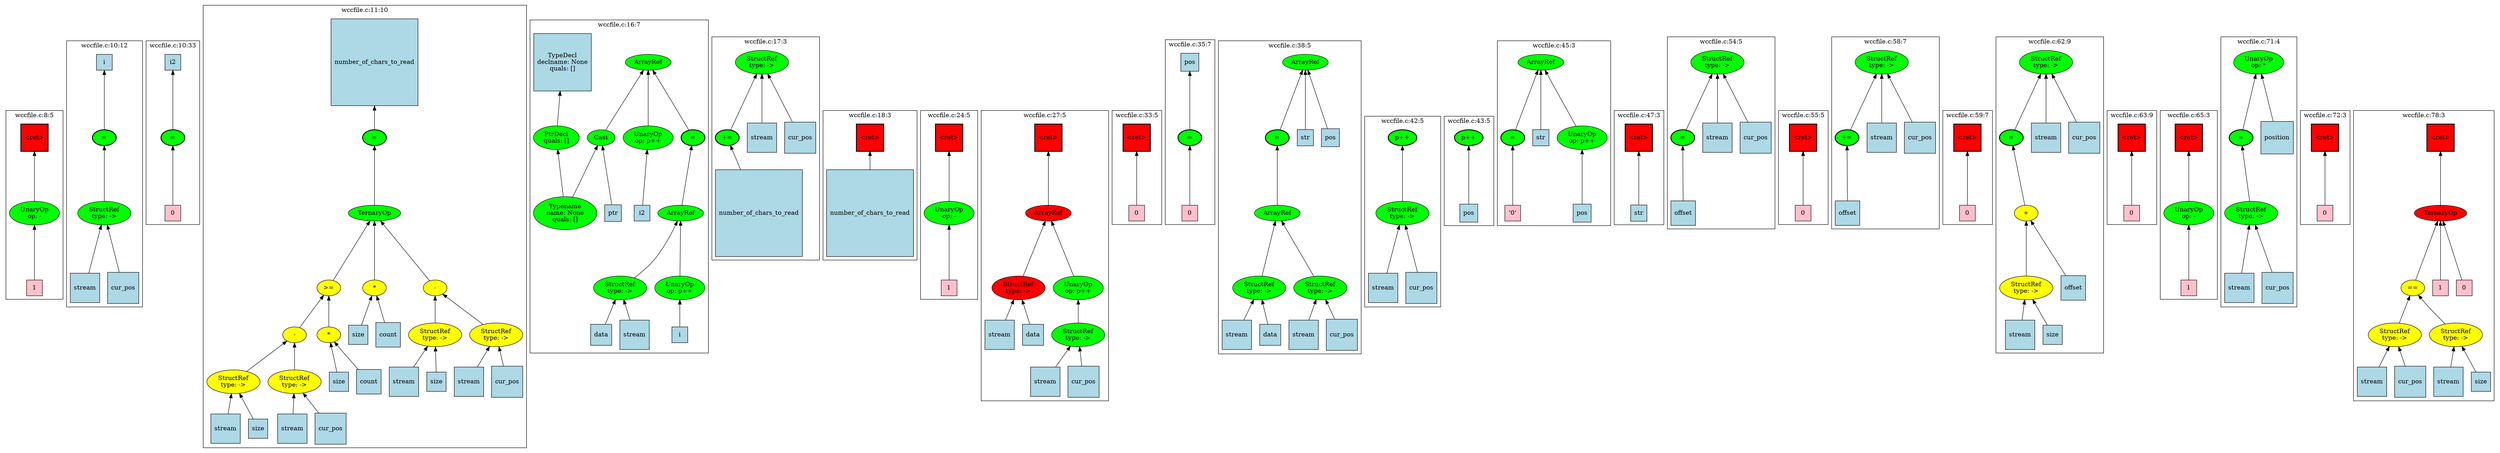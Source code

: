 strict graph "" {
	graph [bb="0,0,4897,885",
		newrank=true
	];
	node [label="\N"];
	{
		graph [rank=same,
			rankdir=LR
		];
		rank2	[height=0.5,
			label="",
			pos="0.5,621",
			style=invis,
			width=0.013889];
		134	[fillcolor=red,
			height=0.65278,
			label="\<ret\>",
			pos="64.5,621",
			shape=square,
			style="filled,bold",
			width=0.65278];
		rank2 -- 134	[pos="1.25,621 14.427,621 27.604,621 40.781,621",
			style=invis];
		137	[fillcolor=green,
			height=0.5,
			label="=",
			pos="200.5,621",
			style="filled,bold",
			width=0.75];
		134 -- 137	[pos="88.141,621 116.52,621 144.91,621 173.29,621",
			style=invis];
		143	[fillcolor=green,
			height=0.5,
			label="=",
			pos="332.5,621",
			style="filled,bold",
			width=0.75];
		137 -- 143	[pos="227.57,621 253.53,621 279.49,621 305.45,621",
			style=invis];
		147	[fillcolor=green,
			height=0.5,
			label="=",
			pos="724.5,621",
			style="filled,bold",
			width=0.75];
		143 -- 147	[pos="359.68,621 472.26,621 584.84,621 697.42,621",
			style=invis];
		181	[fillcolor=green,
			height=0.5,
			label="=",
			pos="1347.5,621",
			style="filled,bold",
			width=0.75];
		147 -- 181	[pos="749.79,627.78 801.47,641.26 923.15,670.98 1027.5,681.25 1057.9,684.24 1273.2,689.82 1302.5,681.25 1322,675.54 1334.5,654.41 1341.2,\
638.78",
			style=invis];
		197	[fillcolor=green,
			height=0.5,
			label="+=",
			pos="1425.5,621",
			style="filled,bold",
			width=0.75];
		181 -- 197	[pos="1374.6,621 1382.6,621 1390.5,621 1398.5,621",
			style=invis];
		202	[fillcolor=red,
			height=0.65278,
			label="\<ret\>",
			pos="1705.5,621",
			shape=square,
			style="filled,bold",
			width=0.65278];
		197 -- 202	[pos="1432.1,638.76 1439,654.38 1451.8,675.49 1471.5,681.25 1485.7,685.39 1590.3,685.18 1604.5,681.25 1633.4,673.28 1662.4,654.59 1681.9,\
640.13",
			style=invis];
		220	[fillcolor=red,
			height=0.65278,
			label="\<ret\>",
			pos="1856.5,621",
			shape=square,
			style="filled,bold",
			width=0.65278];
		202 -- 220	[pos="1729.1,621 1763.6,621 1798.1,621 1832.6,621",
			style=invis];
		223	[fillcolor=red,
			height=0.65278,
			label="\<ret\>",
			pos="2047.5,621",
			shape=square,
			style="filled,bold",
			width=0.65278];
		220 -- 223	[pos="1880,621 1928,621 1976,621 2023.9,621",
			style=invis];
		266	[fillcolor=red,
			height=0.65278,
			label="\<ret\>",
			pos="2214.5,621",
			shape=square,
			style="filled,bold",
			width=0.65278];
		223 -- 266	[pos="2071.3,621 2111.1,621 2150.9,621 2190.7,621",
			style=invis];
		268	[fillcolor=green,
			height=0.5,
			label="=",
			pos="2315.5,621",
			style="filled,bold",
			width=0.75];
		266 -- 268	[pos="2238.2,621 2254.9,621 2271.6,621 2288.3,621",
			style=invis];
		286	[fillcolor=green,
			height=0.5,
			label="=",
			pos="2474.5,621",
			style="filled,bold",
			width=0.75];
		268 -- 286	[pos="2342.5,621 2377.5,621 2412.5,621 2447.4,621",
			style=invis];
		304	[fillcolor=green,
			height=0.5,
			label="p++",
			pos="2726.5,621",
			style="filled,bold",
			width=0.75];
		286 -- 304	[pos="2480.8,638.78 2487.5,654.41 2500,675.54 2519.5,681.25 2545.3,688.79 2614.7,688.79 2640.5,681.25 2668.8,672.97 2695.8,651.04 2711.7,\
636.05",
			style=invis];
		308	[fillcolor=green,
			height=0.5,
			label="p++",
			pos="2854.5,621",
			style="filled,bold",
			width=0.75];
		304 -- 308	[pos="2754,621 2778.5,621 2802.9,621 2827.4,621",
			style=invis];
		310	[fillcolor=green,
			height=0.5,
			label="=",
			pos="2944.5,621",
			style="filled,bold",
			width=0.75];
		308 -- 310	[pos="2881.6,621 2893.5,621 2905.5,621 2917.5,621",
			style=invis];
		316	[fillcolor=red,
			height=0.65278,
			label="\<ret\>",
			pos="3199.5,621",
			shape=square,
			style="filled,bold",
			width=0.65278];
		310 -- 316	[pos="2950.8,638.78 2957.5,654.41 2970,675.54 2989.5,681.25 3005.6,685.96 3124.4,685.96 3140.5,681.25 3159.6,675.67 3175.1,659.01 3185.4,\
644.62",
			style=invis];
		340	[fillcolor=green,
			height=0.5,
			label="=",
			pos="3289.5,621",
			style="filled,bold",
			width=0.75];
		316 -- 340	[pos="3223.1,621 3236.1,621 3249.2,621 3262.2,621",
			style=invis];
		345	[fillcolor=red,
			height=0.65278,
			label="\<ret\>",
			pos="3527.5,621",
			shape=square,
			style="filled,bold",
			width=0.65278];
		340 -- 345	[pos="3296.1,638.76 3303,654.38 3315.8,675.49 3335.5,681.25 3349.7,685.39 3454.3,685.39 3468.5,681.25 3487.6,675.67 3503.1,659.01 3513.4,\
644.62",
			style=invis];
		352	[fillcolor=green,
			height=0.5,
			label="+=",
			pos="3617.5,621",
			style="filled,bold",
			width=0.75];
		345 -- 352	[pos="3551.1,621 3564.1,621 3577.2,621 3590.2,621",
			style=invis];
		357	[fillcolor=red,
			height=0.65278,
			label="\<ret\>",
			pos="3855.5,621",
			shape=square,
			style="filled,bold",
			width=0.65278];
		352 -- 357	[pos="3624.1,638.76 3631,654.38 3643.8,675.49 3663.5,681.25 3677.7,685.39 3782.3,685.39 3796.5,681.25 3815.6,675.67 3831.1,659.01 3841.4,\
644.62",
			style=invis];
		364	[fillcolor=green,
			height=0.5,
			label="=",
			pos="3945.5,621",
			style="filled,bold",
			width=0.75];
		357 -- 364	[pos="3879.1,621 3892.1,621 3905.2,621 3918.2,621",
			style=invis];
		373	[fillcolor=red,
			height=0.65278,
			label="\<ret\>",
			pos="4183.5,621",
			shape=square,
			style="filled,bold",
			width=0.65278];
		364 -- 373	[pos="3952.1,638.76 3959,654.38 3971.8,675.49 3991.5,681.25 4005.7,685.39 4110.3,685.39 4124.5,681.25 4143.6,675.67 4159.1,659.01 4169.4,\
644.62",
			style=invis];
		375	[fillcolor=red,
			height=0.65278,
			label="\<ret\>",
			pos="4293.5,621",
			shape=square,
			style="filled,bold",
			width=0.65278];
		373 -- 375	[pos="4207.1,621 4228,621 4249,621 4269.9,621",
			style=invis];
		393	[fillcolor=green,
			height=0.5,
			label="=",
			pos="4391.5,621",
			style="filled,bold",
			width=0.75];
		375 -- 393	[pos="4317.2,621 4332.9,621 4348.6,621 4364.2,621",
			style=invis];
		399	[fillcolor=red,
			height=0.65278,
			label="\<ret\>",
			pos="4558.5,621",
			shape=square,
			style="filled,bold",
			width=0.65278];
		393 -- 399	[pos="4400.3,638.06 4406.8,649.54 4416.4,664.52 4427.5,675.5 4430.9,678.83 4431.9,679.92 4436.5,681.25 4449.9,685.18 4486.1,685.18 4499.5,\
681.25 4518.6,675.67 4534.1,659.01 4544.4,644.62",
			style=invis];
		412	[fillcolor=red,
			height=0.65278,
			label="\<ret\>",
			pos="4784.5,621",
			shape=square,
			style="filled,bold",
			width=0.65278];
		399 -- 412	[pos="4582.3,621 4641.8,621 4701.3,621 4760.8,621",
			style=invis];
		end	[height=0.5,
			label="",
			pos="4896.5,621",
			style=invis,
			width=0.013889];
		412 -- end	[pos="4808.1,621 4837.4,621 4866.6,621 4895.8,621",
			style=invis];
	}
	subgraph cluster134 {
		graph [bb="9.5,304.5,119.5,675.5",
			label="wccfile.c:8:5",
			lheight=0.21,
			lp="64.5,664",
			lwidth=0.97
		];
		134;
		135	[fillcolor=green,
			height=0.74639,
			label="UnaryOp
op: -",
			pos="64.5,475.5",
			style=filled,
			width=1.316];
		134 -- 135	[dir=back,
			pos="s,64.5,597.26 64.5,587.25 64.5,561.57 64.5,526.31 64.5,502.53"];
		136	[fillcolor=pink,
			height=0.5,
			label=1,
			pos="64.5,330.5",
			shape=square,
			style=filled,
			width=0.5];
		135 -- 136	[dir=back,
			pos="s,64.5,448.6 64.5,438.53 64.5,409.79 64.5,370.79 64.5,348.67"];
	}
	subgraph cluster137 {
		graph [bb="127.5,293,274.5,815.5",
			label="wccfile.c:10:12",
			lheight=0.21,
			lp="201,804",
			lwidth=1.17
		];
		137;
		140	[fillcolor=green,
			height=0.74639,
			label="StructRef
type: ->",
			pos="200.5,475.5",
			style=filled,
			width=1.3356];
		137 -- 140	[dir=back,
			pos="s,200.5,602.98 200.5,592.71 200.5,566.76 200.5,527.99 200.5,502.48"];
		141	[fillcolor=lightblue,
			height=0.73611,
			label=stream,
			pos="162.5,330.5",
			shape=square,
			style=filled,
			width=0.73611];
		140 -- 141	[dir=back,
			pos="s,193.62,448.6 190.97,438.63 184.23,413.29 175.37,379.92 169.33,357.2"];
		142	[fillcolor=lightblue,
			height=0.81944,
			label=cur_pos,
			pos="236.5,330.5",
			shape=square,
			style=filled,
			width=0.81944];
		140 -- 142	[dir=back,
			pos="s,207.02,448.6 209.51,438.7 215.62,414.42 223.6,382.76 229.29,360.15"];
		138	[fillcolor=lightblue,
			height=0.5,
			label=i,
			pos="200.5,766.5",
			shape=square,
			style=filled,
			width=0.5];
		138 -- 137	[dir=back,
			pos="s,200.5,748.48 200.5,738.14 200.5,708.91 200.5,663.48 200.5,639"];
	}
	subgraph cluster220 {
		graph [bb="1801.5,304.5,1911.5,675.5",
			label="wccfile.c:24:5",
			lheight=0.21,
			lp="1856.5,664",
			lwidth=1.07
		];
		220;
		221	[fillcolor=green,
			height=0.74639,
			label="UnaryOp
op: -",
			pos="1856.5,475.5",
			style=filled,
			width=1.316];
		220 -- 221	[dir=back,
			pos="s,1856.5,597.26 1856.5,587.25 1856.5,561.57 1856.5,526.31 1856.5,502.53"];
		222	[fillcolor=pink,
			height=0.5,
			label=1,
			pos="1856.5,330.5",
			shape=square,
			style=filled,
			width=0.5];
		221 -- 222	[dir=back,
			pos="s,1856.5,448.6 1856.5,438.53 1856.5,409.79 1856.5,370.79 1856.5,348.67"];
	}
	subgraph cluster223 {
		graph [bb="1919.5,103,2160.5,675.5",
			label="wccfile.c:27:5",
			lheight=0.21,
			lp="2040,664",
			lwidth=1.07
		];
		223;
		224	[fillcolor=red,
			height=0.5,
			label=ArrayRef,
			pos="2047.5,475.5",
			style=filled,
			width=1.2277];
		223 -- 224	[dir=back,
			pos="s,2047.5,597.26 2047.5,587.16 2047.5,558.07 2047.5,516.77 2047.5,493.73"];
		225	[fillcolor=red,
			height=0.74639,
			label="StructRef
type: ->",
			pos="1991.5,330.5",
			style=filled,
			width=1.3356];
		224 -- 225	[dir=back,
			pos="s,2040.9,457.53 2037.1,447.94 2026.9,421.9 2011.5,382.49 2001.4,356.87"];
		228	[fillcolor=green,
			height=0.74639,
			label="UnaryOp
op: p++",
			pos="2104.5,330.5",
			style=filled,
			width=1.316];
		224 -- 228	[dir=back,
			pos="s,2054.3,457.53 2058.1,447.94 2068.5,421.9 2084.2,382.49 2094.4,356.87"];
		226	[fillcolor=lightblue,
			height=0.73611,
			label=stream,
			pos="1954.5,235.5",
			shape=square,
			style=filled,
			width=0.73611];
		225 -- 226	[dir=back,
			pos="s,1981.4,304.09 1977.6,294.55 1973.3,283.81 1968.7,272.2 1964.7,262.21"];
		227	[fillcolor=lightblue,
			height=0.54167,
			label=data,
			pos="2018.5,235.5",
			shape=square,
			style=filled,
			width=0.54167];
		225 -- 227	[dir=back,
			pos="s,1999,303.59 2001.9,293.84 2005.7,280.67 2009.9,266.27 2013.1,255.19"];
		229	[fillcolor=green,
			height=0.74639,
			label="StructRef
type: ->",
			pos="2104.5,235.5",
			style=filled,
			width=1.3356];
		228 -- 229	[dir=back,
			pos="s,2104.5,303.59 2104.5,293.59 2104.5,283.27 2104.5,272.2 2104.5,262.59"];
		230	[fillcolor=lightblue,
			height=0.73611,
			label=stream,
			pos="2039.5,140.5",
			shape=square,
			style=filled,
			width=0.73611];
		229 -- 230	[dir=back,
			pos="s,2087.4,210.07 2081.6,201.66 2073.6,190.31 2064.8,177.76 2057.4,167.07"];
		231	[fillcolor=lightblue,
			height=0.81944,
			label=cur_pos,
			pos="2113.5,140.5",
			shape=square,
			style=filled,
			width=0.81944];
		229 -- 231	[dir=back,
			pos="s,2107,208.59 2108,198.38 2108.9,189.04 2109.9,179.11 2110.7,170.21"];
	}
	subgraph cluster304 {
		graph [bb="2653.5,293,2800.5,670",
			label="wccfile.c:42:5",
			lheight=0.21,
			lp="2727,658.5",
			lwidth=1.07
		];
		304;
		305	[fillcolor=green,
			height=0.74639,
			label="StructRef
type: ->",
			pos="2726.5,475.5",
			style=filled,
			width=1.3356];
		304 -- 305	[dir=back,
			pos="s,2726.5,602.98 2726.5,592.71 2726.5,566.76 2726.5,527.99 2726.5,502.48"];
		306	[fillcolor=lightblue,
			height=0.73611,
			label=stream,
			pos="2688.5,330.5",
			shape=square,
			style=filled,
			width=0.73611];
		305 -- 306	[dir=back,
			pos="s,2719.6,448.6 2717,438.63 2710.2,413.29 2701.4,379.92 2695.3,357.2"];
		307	[fillcolor=lightblue,
			height=0.81944,
			label=cur_pos,
			pos="2762.5,330.5",
			shape=square,
			style=filled,
			width=0.81944];
		305 -- 307	[dir=back,
			pos="s,2733,448.6 2735.5,438.7 2741.6,414.42 2749.6,382.76 2755.3,360.15"];
	}
	subgraph cluster308 {
		graph [bb="2808.5,449.5,2901.5,670",
			label="wccfile.c:43:5",
			lheight=0.21,
			lp="2855,658.5",
			lwidth=1.07
		];
		308;
		309	[fillcolor=lightblue,
			height=0.5,
			label=pos,
			pos="2854.5,475.5",
			shape=square,
			style=filled,
			width=0.5];
		308 -- 309	[dir=back,
			pos="s,2854.5,602.98 2854.5,592.64 2854.5,563.41 2854.5,517.98 2854.5,493.5"];
	}
	subgraph cluster310 {
		graph [bb="2909.5,449.5,3145.5,815.5",
			label="wccfile.c:45:3",
			lheight=0.21,
			lp="3027.5,804",
			lwidth=1.07
		];
		310;
		315	[fillcolor=pink,
			height=0.5,
			label="'\0'",
			pos="2944.5,475.5",
			shape=square,
			style=filled,
			width=0.5];
		310 -- 315	[dir=back,
			pos="s,2944.5,602.98 2944.5,592.64 2944.5,563.41 2944.5,517.98 2944.5,493.5"];
		311	[fillcolor=green,
			height=0.5,
			label=ArrayRef,
			pos="3007.5,766.5",
			style=filled,
			width=1.2277];
		311 -- 310	[dir=back,
			pos="s,3000,748.48 2996,739.24 2983.1,709.88 2962.6,663.23 2951.8,638.56"];
		312	[fillcolor=lightblue,
			height=0.5,
			label=str,
			pos="3007.5,621",
			shape=square,
			style=filled,
			width=0.5];
		311 -- 312	[dir=back,
			pos="s,3007.5,748.48 3007.5,738.14 3007.5,708.91 3007.5,663.48 3007.5,639"];
		313	[fillcolor=green,
			height=0.74639,
			label="UnaryOp
op: p++",
			pos="3090.5,621",
			style=filled,
			width=1.316];
		311 -- 313	[dir=back,
			pos="s,3017.2,748.76 3022.2,740.1 3037.4,713.78 3061.1,672.89 3076.2,646.79"];
		314	[fillcolor=lightblue,
			height=0.5,
			label=pos,
			pos="3090.5,475.5",
			shape=square,
			style=filled,
			width=0.5];
		313 -- 314	[dir=back,
			pos="s,3090.5,594.01 3090.5,583.91 3090.5,555.07 3090.5,515.93 3090.5,493.73"];
	}
	subgraph cluster316 {
		graph [bb="3153.5,449.5,3246.5,675.5",
			label="wccfile.c:47:3",
			lheight=0.21,
			lp="3200,664",
			lwidth=1.07
		];
		316;
		317	[fillcolor=lightblue,
			height=0.5,
			label=str,
			pos="3199.5,475.5",
			shape=square,
			style=filled,
			width=0.5];
		316 -- 317	[dir=back,
			pos="s,3199.5,597.26 3199.5,587.16 3199.5,558.07 3199.5,516.77 3199.5,493.73"];
	}
	subgraph cluster340 {
		graph [bb="3254.5,444,3473.5,824.37",
			label="wccfile.c:54:5",
			lheight=0.21,
			lp="3364,812.87",
			lwidth=1.07
		];
		340;
		344	[fillcolor=lightblue,
			height=0.65278,
			label=offset,
			pos="3289.5,475.5",
			shape=square,
			style=filled,
			width=0.65278];
		340 -- 344	[dir=back,
			pos="s,3289.5,602.98 3289.5,592.64 3289.5,565.53 3289.5,524.5 3289.5,499.16"];
		341	[fillcolor=green,
			height=0.74639,
			label="StructRef
type: ->",
			pos="3361.5,766.5",
			style=filled,
			width=1.3356];
		341 -- 340	[dir=back,
			pos="s,3349,740.5 3344.4,731.4 3329.6,701.97 3308.9,660.75 3297.6,638.24"];
		342	[fillcolor=lightblue,
			height=0.73611,
			label=stream,
			pos="3361.5,621",
			shape=square,
			style=filled,
			width=0.73611];
		341 -- 342	[dir=back,
			pos="s,3361.5,739.51 3361.5,729.51 3361.5,704.08 3361.5,670.59 3361.5,647.79"];
		343	[fillcolor=lightblue,
			height=0.81944,
			label=cur_pos,
			pos="3435.5,621",
			shape=square,
			style=filled,
			width=0.81944];
		341 -- 343	[dir=back,
			pos="s,3374.4,740.5 3379,731.51 3391.7,706.88 3408.7,673.95 3420.7,650.65"];
	}
	subgraph cluster345 {
		graph [bb="3481.5,449.5,3574.5,675.5",
			label="wccfile.c:55:5",
			lheight=0.21,
			lp="3528,664",
			lwidth=1.07
		];
		345;
		346	[fillcolor=pink,
			height=0.5,
			label=0,
			pos="3527.5,475.5",
			shape=square,
			style=filled,
			width=0.5];
		345 -- 346	[dir=back,
			pos="s,3527.5,597.26 3527.5,587.16 3527.5,558.07 3527.5,516.77 3527.5,493.73"];
	}
	subgraph cluster197 {
		graph [bb="1390.5,388,1609.5,824.37",
			label="wccfile.c:17:3",
			lheight=0.21,
			lp="1500,812.87",
			lwidth=1.07
		];
		197;
		201	[fillcolor=lightblue,
			height=2.2083,
			label=number_of_chars_to_read,
			pos="1478.5,475.5",
			shape=square,
			style=filled,
			width=2.2083];
		197 -- 201	[dir=back,
			pos="s,1431.7,603.26 1435.2,593.81 1439.3,582.68 1444.3,569.07 1449.5,555.11"];
		198	[fillcolor=green,
			height=0.74639,
			label="StructRef
type: ->",
			pos="1497.5,766.5",
			style=filled,
			width=1.3356];
		198 -- 197	[dir=back,
			pos="s,1485,740.5 1480.4,731.4 1465.6,701.97 1444.9,660.75 1433.6,638.24"];
		199	[fillcolor=lightblue,
			height=0.73611,
			label=stream,
			pos="1497.5,621",
			shape=square,
			style=filled,
			width=0.73611];
		198 -- 199	[dir=back,
			pos="s,1497.5,739.51 1497.5,729.51 1497.5,704.08 1497.5,670.59 1497.5,647.79"];
		200	[fillcolor=lightblue,
			height=0.81944,
			label=cur_pos,
			pos="1571.5,621",
			shape=square,
			style=filled,
			width=0.81944];
		198 -- 200	[dir=back,
			pos="s,1510.4,740.5 1515,731.51 1527.7,706.88 1544.7,673.95 1556.7,650.65"];
	}
	subgraph cluster202 {
		graph [bb="1617.5,388,1793.5,675.5",
			label="wccfile.c:18:3",
			lheight=0.21,
			lp="1705.5,664",
			lwidth=1.07
		];
		202;
		203	[fillcolor=lightblue,
			height=2.2083,
			label=number_of_chars_to_read,
			pos="1705.5,475.5",
			shape=square,
			style=filled,
			width=2.2083];
		202 -- 203	[dir=back,
			pos="s,1705.5,597.26 1705.5,586.98 1705.5,577.32 1705.5,566.32 1705.5,555.09"];
	}
	subgraph cluster352 {
		graph [bb="3582.5,444,3801.5,824.37",
			label="wccfile.c:58:7",
			lheight=0.21,
			lp="3692,812.87",
			lwidth=1.07
		];
		352;
		356	[fillcolor=lightblue,
			height=0.65278,
			label=offset,
			pos="3617.5,475.5",
			shape=square,
			style=filled,
			width=0.65278];
		352 -- 356	[dir=back,
			pos="s,3617.5,602.98 3617.5,592.64 3617.5,565.53 3617.5,524.5 3617.5,499.16"];
		353	[fillcolor=green,
			height=0.74639,
			label="StructRef
type: ->",
			pos="3689.5,766.5",
			style=filled,
			width=1.3356];
		353 -- 352	[dir=back,
			pos="s,3677,740.5 3672.4,731.4 3657.6,701.97 3636.9,660.75 3625.6,638.24"];
		354	[fillcolor=lightblue,
			height=0.73611,
			label=stream,
			pos="3689.5,621",
			shape=square,
			style=filled,
			width=0.73611];
		353 -- 354	[dir=back,
			pos="s,3689.5,739.51 3689.5,729.51 3689.5,704.08 3689.5,670.59 3689.5,647.79"];
		355	[fillcolor=lightblue,
			height=0.81944,
			label=cur_pos,
			pos="3763.5,621",
			shape=square,
			style=filled,
			width=0.81944];
		353 -- 355	[dir=back,
			pos="s,3702.4,740.5 3707,731.51 3719.7,706.88 3736.7,673.95 3748.7,650.65"];
	}
	subgraph cluster357 {
		graph [bb="3809.5,449.5,3902.5,675.5",
			label="wccfile.c:59:7",
			lheight=0.21,
			lp="3856,664",
			lwidth=1.07
		];
		357;
		358	[fillcolor=pink,
			height=0.5,
			label=0,
			pos="3855.5,475.5",
			shape=square,
			style=filled,
			width=0.5];
		357 -- 358	[dir=back,
			pos="s,3855.5,597.26 3855.5,587.16 3855.5,558.07 3855.5,516.77 3855.5,493.73"];
	}
	subgraph cluster364 {
		graph [bb="3910.5,201,4129.5,824.37",
			label="wccfile.c:62:9",
			lheight=0.21,
			lp="4020,812.87",
			lwidth=1.07
		];
		364;
		368	[fillcolor=yellow,
			height=0.5,
			label="+",
			pos="3966.5,475.5",
			style=filled,
			width=0.75];
		364 -- 368	[dir=back,
			pos="s,3948,602.98 3949.4,593.03 3953.7,563.81 3960.4,518.09 3964,493.5"];
		369	[fillcolor=yellow,
			height=0.74639,
			label="StructRef
type: ->",
			pos="3966.5,330.5",
			style=filled,
			width=1.3356];
		368 -- 369	[dir=back,
			pos="s,3966.5,457.25 3966.5,447.03 3966.5,421.22 3966.5,382.87 3966.5,357.53"];
		372	[fillcolor=lightblue,
			height=0.65278,
			label=offset,
			pos="4056.5,330.5",
			shape=square,
			style=filled,
			width=0.65278];
		368 -- 372	[dir=back,
			pos="s,3976.5,458.65 3982,449.86 3998.9,422.98 4025.8,380.34 4042.2,354.24"];
		370	[fillcolor=lightblue,
			height=0.73611,
			label=stream,
			pos="3955.5,235.5",
			shape=square,
			style=filled,
			width=0.73611];
		369 -- 370	[dir=back,
			pos="s,3963.4,303.59 3962.2,293.51 3961,283.09 3959.7,271.93 3958.5,262.27"];
		371	[fillcolor=lightblue,
			height=0.52778,
			label=size,
			pos="4019.5,235.5",
			shape=square,
			style=filled,
			width=0.52778];
		369 -- 371	[dir=back,
			pos="s,3980.7,304.58 3985.7,295.76 3993.6,281.89 4002.5,266.38 4009.1,254.7"];
		365	[fillcolor=green,
			height=0.74639,
			label="StructRef
type: ->",
			pos="4017.5,766.5",
			style=filled,
			width=1.3356];
		365 -- 364	[dir=back,
			pos="s,4005,740.5 4000.4,731.4 3985.6,701.97 3964.9,660.75 3953.6,638.24"];
		366	[fillcolor=lightblue,
			height=0.73611,
			label=stream,
			pos="4017.5,621",
			shape=square,
			style=filled,
			width=0.73611];
		365 -- 366	[dir=back,
			pos="s,4017.5,739.51 4017.5,729.51 4017.5,704.08 4017.5,670.59 4017.5,647.79"];
		367	[fillcolor=lightblue,
			height=0.81944,
			label=cur_pos,
			pos="4091.5,621",
			shape=square,
			style=filled,
			width=0.81944];
		365 -- 367	[dir=back,
			pos="s,4030.4,740.5 4035,731.51 4047.7,706.88 4064.7,673.95 4076.7,650.65"];
	}
	subgraph cluster373 {
		graph [bb="4137.5,449.5,4230.5,675.5",
			label="wccfile.c:63:9",
			lheight=0.21,
			lp="4184,664",
			lwidth=1.07
		];
		373;
		374	[fillcolor=pink,
			height=0.5,
			label=0,
			pos="4183.5,475.5",
			shape=square,
			style=filled,
			width=0.5];
		373 -- 374	[dir=back,
			pos="s,4183.5,597.26 4183.5,587.16 4183.5,558.07 4183.5,516.77 4183.5,493.73"];
	}
	subgraph cluster375 {
		graph [bb="4238.5,304.5,4348.5,675.5",
			label="wccfile.c:65:3",
			lheight=0.21,
			lp="4293.5,664",
			lwidth=1.07
		];
		375;
		376	[fillcolor=green,
			height=0.74639,
			label="UnaryOp
op: -",
			pos="4293.5,475.5",
			style=filled,
			width=1.316];
		375 -- 376	[dir=back,
			pos="s,4293.5,597.26 4293.5,587.25 4293.5,561.57 4293.5,526.31 4293.5,502.53"];
		377	[fillcolor=pink,
			height=0.5,
			label=1,
			pos="4293.5,330.5",
			shape=square,
			style=filled,
			width=0.5];
		376 -- 377	[dir=back,
			pos="s,4293.5,448.6 4293.5,438.53 4293.5,409.79 4293.5,370.79 4293.5,348.67"];
	}
	subgraph cluster393 {
		graph [bb="4356.5,293,4504.5,824.37",
			label="wccfile.c:71:4",
			lheight=0.21,
			lp="4430.5,812.87",
			lwidth=1.07
		];
		393;
		396	[fillcolor=green,
			height=0.74639,
			label="StructRef
type: ->",
			pos="4412.5,475.5",
			style=filled,
			width=1.3356];
		393 -- 396	[dir=back,
			pos="s,4394,602.98 4395.4,593.06 4399.2,567.1 4404.9,528.1 4408.7,502.48"];
		397	[fillcolor=lightblue,
			height=0.73611,
			label=stream,
			pos="4391.5,330.5",
			shape=square,
			style=filled,
			width=0.73611];
		396 -- 397	[dir=back,
			pos="s,4408.7,448.6 4407.2,438.63 4403.5,413.29 4398.6,379.92 4395.3,357.2"];
		398	[fillcolor=lightblue,
			height=0.81944,
			label=cur_pos,
			pos="4465.5,330.5",
			shape=square,
			style=filled,
			width=0.81944];
		396 -- 398	[dir=back,
			pos="s,4422,448.93 4425.5,439.33 4434.6,414.93 4446.5,382.85 4454.9,360.03"];
		394	[fillcolor=green,
			height=0.74639,
			label="UnaryOp
op: *",
			pos="4430.5,766.5",
			style=filled,
			width=1.316];
		394 -- 393	[dir=back,
			pos="s,4423.5,739.85 4420.9,730.07 4413,701.03 4402.2,661.21 4396.1,638.9"];
		395	[fillcolor=lightblue,
			height=0.83333,
			label=position,
			pos="4466.5,621",
			shape=square,
			style=filled,
			width=0.83333];
		394 -- 395	[dir=back,
			pos="s,4436.9,739.85 4439.4,729.95 4445.5,705.68 4453.5,673.92 4459.2,651.14"];
	}
	subgraph cluster399 {
		graph [bb="4512.5,449.5,4605.5,675.5",
			label="wccfile.c:72:3",
			lheight=0.21,
			lp="4559,664",
			lwidth=1.07
		];
		399;
		400	[fillcolor=pink,
			height=0.5,
			label=0,
			pos="4558.5,475.5",
			shape=square,
			style=filled,
			width=0.5];
		399 -- 400	[dir=back,
			pos="s,4558.5,597.26 4558.5,587.16 4558.5,558.07 4558.5,516.77 4558.5,493.73"];
	}
	subgraph cluster266 {
		graph [bb="2168.5,449.5,2261.5,675.5",
			label="wccfile.c:33:5",
			lheight=0.21,
			lp="2215,664",
			lwidth=1.07
		];
		266;
		267	[fillcolor=pink,
			height=0.5,
			label=0,
			pos="2214.5,475.5",
			shape=square,
			style=filled,
			width=0.5];
		266 -- 267	[dir=back,
			pos="s,2214.5,597.26 2214.5,587.16 2214.5,558.07 2214.5,516.77 2214.5,493.73"];
	}
	subgraph cluster268 {
		graph [bb="2269.5,449.5,2362.5,815.5",
			label="wccfile.c:35:7",
			lheight=0.21,
			lp="2316,804",
			lwidth=1.07
		];
		268;
		271	[fillcolor=pink,
			height=0.5,
			label=0,
			pos="2315.5,475.5",
			shape=square,
			style=filled,
			width=0.5];
		268 -- 271	[dir=back,
			pos="s,2315.5,602.98 2315.5,592.64 2315.5,563.41 2315.5,517.98 2315.5,493.5"];
		269	[fillcolor=lightblue,
			height=0.5,
			label=pos,
			pos="2315.5,766.5",
			shape=square,
			style=filled,
			width=0.5];
		269 -- 268	[dir=back,
			pos="s,2315.5,748.48 2315.5,738.14 2315.5,708.91 2315.5,663.48 2315.5,639"];
	}
	subgraph cluster286 {
		graph [bb="2370.5,198,2645.5,815.5",
			label="wccfile.c:38:5",
			lheight=0.21,
			lp="2508,804",
			lwidth=1.07
		];
		286;
		290	[fillcolor=green,
			height=0.5,
			label=ArrayRef,
			pos="2474.5,475.5",
			style=filled,
			width=1.2277];
		286 -- 290	[dir=back,
			pos="s,2474.5,602.98 2474.5,592.64 2474.5,563.41 2474.5,517.98 2474.5,493.5"];
		291	[fillcolor=green,
			height=0.74639,
			label="StructRef
type: ->",
			pos="2447.5,330.5",
			style=filled,
			width=1.3356];
		290 -- 291	[dir=back,
			pos="s,2471.3,457.53 2469.4,447.65 2464.5,421.79 2457.2,382.92 2452.4,357.39"];
		294	[fillcolor=green,
			height=0.74639,
			label="StructRef
type: ->",
			pos="2561.5,330.5",
			style=filled,
			width=1.3356];
		290 -- 294	[dir=back,
			pos="s,2484.7,457.82 2489.9,449.19 2505.9,422.96 2530.6,382.22 2546.5,356.21"];
		292	[fillcolor=lightblue,
			height=0.73611,
			label=stream,
			pos="2405.5,235.5",
			shape=square,
			style=filled,
			width=0.73611];
		291 -- 292	[dir=back,
			pos="s,2436,304.09 2431.9,294.88 2427,284.05 2421.7,272.3 2417.1,262.21"];
		293	[fillcolor=lightblue,
			height=0.54167,
			label=data,
			pos="2469.5,235.5",
			shape=square,
			style=filled,
			width=0.54167];
		291 -- 293	[dir=back,
			pos="s,2453.6,303.59 2455.9,293.84 2459.1,280.67 2462.5,266.27 2465.1,255.19"];
		295	[fillcolor=lightblue,
			height=0.73611,
			label=stream,
			pos="2533.5,235.5",
			shape=square,
			style=filled,
			width=0.73611];
		294 -- 295	[dir=back,
			pos="s,2553.7,303.59 2550.8,293.83 2547.6,283.32 2544.2,272.03 2541.3,262.27"];
		296	[fillcolor=lightblue,
			height=0.81944,
			label=cur_pos,
			pos="2607.5,235.5",
			shape=square,
			style=filled,
			width=0.81944];
		294 -- 296	[dir=back,
			pos="s,2574.1,304.09 2578.6,294.98 2583.4,285.16 2588.7,274.59 2593.3,265.16"];
		287	[fillcolor=green,
			height=0.5,
			label=ArrayRef,
			pos="2537.5,766.5",
			style=filled,
			width=1.2277];
		287 -- 286	[dir=back,
			pos="s,2530,748.48 2526,739.24 2513.1,709.88 2492.6,663.23 2481.8,638.56"];
		288	[fillcolor=lightblue,
			height=0.5,
			label=str,
			pos="2537.5,621",
			shape=square,
			style=filled,
			width=0.5];
		287 -- 288	[dir=back,
			pos="s,2537.5,748.48 2537.5,738.14 2537.5,708.91 2537.5,663.48 2537.5,639"];
		289	[fillcolor=lightblue,
			height=0.5,
			label=pos,
			pos="2591.5,621",
			shape=square,
			style=filled,
			width=0.5];
		287 -- 289	[dir=back,
			pos="s,2543.9,748.48 2547.5,738.91 2558.5,709.71 2575.8,663.69 2585.1,639"];
	}
	subgraph cluster143 {
		graph [bb="282.5,449.5,382.5,815.5",
			label="wccfile.c:10:33",
			lheight=0.21,
			lp="332.5,804",
			lwidth=1.17
		];
		143;
		146	[fillcolor=pink,
			height=0.5,
			label=0,
			pos="332.5,475.5",
			shape=square,
			style=filled,
			width=0.5];
		143 -- 146	[dir=back,
			pos="s,332.5,602.98 332.5,592.64 332.5,563.41 332.5,517.98 332.5,493.5"];
		144	[fillcolor=lightblue,
			height=0.5,
			label=i2,
			pos="332.5,766.5",
			shape=square,
			style=filled,
			width=0.5];
		144 -- 143	[dir=back,
			pos="s,332.5,748.48 332.5,738.14 332.5,708.91 332.5,663.48 332.5,639"];
	}
	subgraph cluster147 {
		graph [bb="390.5,8,1014.5,877",
			label="wccfile.c:11:10",
			lheight=0.21,
			lp="702.5,865.5",
			lwidth=1.17
		];
		147;
		150	[fillcolor=green,
			height=0.5,
			label=TernaryOp,
			pos="724.5,475.5",
			style=filled,
			width=1.3721];
		147 -- 150	[dir=back,
			pos="s,724.5,602.98 724.5,592.64 724.5,563.41 724.5,517.98 724.5,493.5"];
		151	[fillcolor=yellow,
			height=0.5,
			label=">=",
			pos="626.5,330.5",
			style=filled,
			width=0.75];
		150 -- 151	[dir=back,
			pos="s,713.07,457.82 707.23,449.3 687.01,419.8 654.15,371.84 637.26,347.21"];
		162	[fillcolor=yellow,
			height=0.5,
			label="*",
			pos="724.5,330.5",
			style=filled,
			width=0.75];
		150 -- 162	[dir=back,
			pos="s,724.5,457.25 724.5,446.99 724.5,417.99 724.5,373.22 724.5,348.81"];
		165	[fillcolor=yellow,
			height=0.5,
			label="-",
			pos="841.5,330.5",
			style=filled,
			width=0.75];
		150 -- 165	[dir=back,
			pos="s,737.92,458.1 744.29,450.32 768.46,420.77 808.65,371.65 828.94,346.85"];
		152	[fillcolor=yellow,
			height=0.5,
			label="-",
			pos="554.5,235.5",
			style=filled,
			width=0.75];
		151 -- 152	[dir=back,
			pos="s,614.61,314.14 608.18,305.84 595.06,288.89 577.77,266.56 566.41,251.88"];
		159	[fillcolor=yellow,
			height=0.5,
			label="*",
			pos="626.5,235.5",
			style=filled,
			width=0.75];
		151 -- 159	[dir=back,
			pos="s,626.5,312.44 626.5,302.27 626.5,286.59 626.5,267.37 626.5,253.76"];
		163	[fillcolor=lightblue,
			height=0.52778,
			label=size,
			pos="690.5,235.5",
			shape=square,
			style=filled,
			width=0.52778];
		162 -- 163	[dir=back,
			pos="s,718.42,312.87 714.92,303.29 709.23,287.74 702.17,268.43 697.11,254.57"];
		164	[fillcolor=lightblue,
			height=0.65278,
			label=count,
			pos="751.5,235.5",
			shape=square,
			style=filled,
			width=0.65278];
		162 -- 164	[dir=back,
			pos="s,729.45,312.44 732.32,302.55 736.33,288.76 741.15,272.17 744.95,259.06"];
		166	[fillcolor=yellow,
			height=0.74639,
			label="StructRef
type: ->",
			pos="841.5,235.5",
			style=filled,
			width=1.3356];
		165 -- 166	[dir=back,
			pos="s,841.5,312.44 841.5,302.15 841.5,289.66 841.5,274.93 841.5,262.59"];
		169	[fillcolor=yellow,
			height=0.74639,
			label="StructRef
type: ->",
			pos="955.5,235.5",
			style=filled,
			width=1.3356];
		165 -- 169	[dir=back,
			pos="s,858.32,315.78 866.29,309.28 884.77,294.2 909.97,273.65 928.87,258.22"];
		148	[fillcolor=lightblue,
			height=2.2083,
			label=number_of_chars_to_read,
			pos="724.5,766.5",
			shape=square,
			style=filled,
			width=2.2083];
		148 -- 147	[dir=back,
			pos="s,724.5,686.61 724.5,676.6 724.5,662.31 724.5,648.98 724.5,639.07"];
		153	[fillcolor=yellow,
			height=0.74639,
			label="StructRef
type: ->",
			pos="446.5,140.5",
			style=filled,
			width=1.3356];
		152 -- 153	[dir=back,
			pos="s,538.56,220.78 530.6,213.92 513.27,198.99 489.86,178.84 472.14,163.58"];
		156	[fillcolor=yellow,
			height=0.74639,
			label="StructRef
type: ->",
			pos="560.5,140.5",
			style=filled,
			width=1.3356];
		152 -- 156	[dir=back,
			pos="s,555.6,217.44 556.26,207.15 557.07,194.66 558.02,179.93 558.82,167.59"];
		160	[fillcolor=lightblue,
			height=0.52778,
			label=size,
			pos="645.5,140.5",
			shape=square,
			style=filled,
			width=0.52778];
		159 -- 160	[dir=back,
			pos="s,629.98,217.44 632.02,207.47 635.16,192.13 639,173.32 641.78,159.72"];
		161	[fillcolor=lightblue,
			height=0.65278,
			label=count,
			pos="706.5,140.5",
			shape=square,
			style=filled,
			width=0.65278];
		159 -- 161	[dir=back,
			pos="s,639.35,219.56 646.22,211.57 658.68,197.09 674.71,178.46 687.11,164.05"];
		167	[fillcolor=lightblue,
			height=0.73611,
			label=stream,
			pos="774.5,140.5",
			shape=square,
			style=filled,
			width=0.73611];
		166 -- 167	[dir=back,
			pos="s,823.9,210.07 817.84,201.66 809.66,190.31 800.62,177.76 792.92,167.07"];
		168	[fillcolor=lightblue,
			height=0.52778,
			label=size,
			pos="838.5,140.5",
			shape=square,
			style=filled,
			width=0.52778];
		166 -- 168	[dir=back,
			pos="s,840.66,208.59 840.33,198.3 839.9,185.05 839.44,170.61 839.08,159.61"];
		170	[fillcolor=lightblue,
			height=0.73611,
			label=stream,
			pos="902.5,140.5",
			shape=square,
			style=filled,
			width=0.73611];
		169 -- 170	[dir=back,
			pos="s,941.3,209.58 936.18,200.6 929.88,189.55 923,177.48 917.11,167.14"];
		171	[fillcolor=lightblue,
			height=0.81944,
			label=cur_pos,
			pos="976.5,140.5",
			shape=square,
			style=filled,
			width=0.81944];
		169 -- 171	[dir=back,
			pos="s,961.35,208.59 963.59,198.69 965.72,189.26 967.99,179.21 970.02,170.21"];
		154	[fillcolor=lightblue,
			height=0.73611,
			label=stream,
			pos="428.5,45.5",
			shape=square,
			style=filled,
			width=0.73611];
		153 -- 154	[dir=back,
			pos="s,441.49,113.59 439.53,103.51 437.52,93.088 435.36,81.927 433.49,72.267"];
		155	[fillcolor=lightblue,
			height=0.52778,
			label=size,
			pos="492.5,45.5",
			shape=square,
			style=filled,
			width=0.52778];
		153 -- 155	[dir=back,
			pos="s,459.07,114.09 463.62,104.89 470.41,91.168 477.93,75.966 483.59,64.514"];
		157	[fillcolor=lightblue,
			height=0.73611,
			label=stream,
			pos="558.5,45.5",
			shape=square,
			style=filled,
			width=0.73611];
		156 -- 157	[dir=back,
			pos="s,559.94,113.59 559.73,103.51 559.5,93.088 559.26,81.927 559.05,72.267"];
		158	[fillcolor=lightblue,
			height=0.81944,
			label=cur_pos,
			pos="632.5,45.5",
			shape=square,
			style=filled,
			width=0.81944];
		156 -- 158	[dir=back,
			pos="s,579.04,115.55 585.36,107.39 593.51,96.861 602.51,85.243 610.43,75.001"];
	}
	subgraph cluster181 {
		graph [bb="1022.5,201,1382.5,850.5",
			label="wccfile.c:16:7",
			lheight=0.21,
			lp="1202.5,839",
			lwidth=1.07
		];
		181;
		191	[fillcolor=green,
			height=0.5,
			label=ArrayRef,
			pos="1328.5,475.5",
			style=filled,
			width=1.2277];
		181 -- 191	[dir=back,
			pos="s,1345.2,602.98 1343.9,593.03 1340.1,563.81 1334,518.09 1330.8,493.5"];
		192	[fillcolor=green,
			height=0.74639,
			label="StructRef
type: ->",
			pos="1214.5,330.5",
			style=filled,
			width=1.3356];
		191 -- 192	[dir=back,
			pos="s,1320,457.67 1315,448.43 1305.2,430.59 1291,406.85 1275.5,388 1265.3,375.5 1252.3,363.12 1241,353.15"];
		195	[fillcolor=green,
			height=0.74639,
			label="UnaryOp
op: p++",
			pos="1327.5,330.5",
			style=filled,
			width=1.316];
		191 -- 195	[dir=back,
			pos="s,1328.4,457.25 1328.3,447.03 1328.1,421.22 1327.9,382.87 1327.7,357.53"];
		193	[fillcolor=lightblue,
			height=0.73611,
			label=stream,
			pos="1239.5,235.5",
			shape=square,
			style=filled,
			width=0.73611];
		192 -- 193	[dir=back,
			pos="s,1221.5,303.59 1224.1,293.83 1226.9,283.32 1229.9,272.03 1232.6,262.27"];
		194	[fillcolor=lightblue,
			height=0.54167,
			label=data,
			pos="1175.5,235.5",
			shape=square,
			style=filled,
			width=0.54167];
		192 -- 194	[dir=back,
			pos="s,1203.8,304.09 1199.9,294.63 1194.2,281.21 1188,266.4 1183.3,255.1"];
		196	[fillcolor=lightblue,
			height=0.5,
			label=i,
			pos="1327.5,235.5",
			shape=square,
			style=filled,
			width=0.5];
		195 -- 196	[dir=back,
			pos="s,1327.5,303.59 1327.5,293.48 1327.5,279.83 1327.5,264.9 1327.5,253.75"];
		182	[fillcolor=green,
			height=0.5,
			label=ArrayRef,
			pos="1255.5,766.5",
			style=filled,
			width=1.2277];
		182 -- 181	[dir=back,
			pos="s,1266.2,748.76 1271.7,740.21 1290.7,710.6 1321.5,662.48 1337.4,637.76"];
		183	[fillcolor=green,
			height=0.5,
			label=Cast,
			pos="1163.5,621",
			style=filled,
			width=0.75];
		182 -- 183	[dir=back,
			pos="s,1244.8,748.76 1239.3,740.21 1220.3,710.6 1189.5,662.48 1173.6,637.76"];
		189	[fillcolor=green,
			height=0.74639,
			label="UnaryOp
op: p++",
			pos="1255.5,621",
			style=filled,
			width=1.316];
		182 -- 189	[dir=back,
			pos="s,1255.5,748.48 1255.5,738.21 1255.5,712.26 1255.5,673.49 1255.5,647.98"];
		184	[fillcolor=green,
			height=1.041,
			label="Typename
name: None
quals: []",
			pos="1089.5,475.5",
			style=filled,
			width=1.6303];
		183 -- 184	[dir=back,
			pos="s,1155.2,603.82 1150.4,594.66 1138.5,571.53 1120.8,537.15 1107.5,511.43"];
		188	[fillcolor=lightblue,
			height=0.5,
			label=ptr,
			pos="1184.5,475.5",
			shape=square,
			style=filled,
			width=0.5];
		183 -- 188	[dir=back,
			pos="s,1166,602.98 1167.4,593.03 1171.7,563.81 1178.4,518.09 1182,493.5"];
		190	[fillcolor=lightblue,
			height=0.5,
			label=i2,
			pos="1248.5,475.5",
			shape=square,
			style=filled,
			width=0.5];
		189 -- 190	[dir=back,
			pos="s,1254.2,594.01 1253.7,583.91 1252.3,555.07 1250.4,515.93 1249.3,493.73"];
		185	[fillcolor=green,
			height=0.74639,
			label="PtrDecl
quals: []",
			pos="1074.5,621",
			style=filled,
			width=1.2178];
		185 -- 184	[dir=back,
			pos="s,1077.2,594.01 1078.3,583.91 1080.5,562.26 1083.4,534.82 1085.7,513.09"];
		186	[fillcolor=lightblue,
			height=1.4722,
			label="TypeDecl
declname: None
quals: []",
			pos="1083.5,766.5",
			shape=square,
			style=filled,
			width=1.4722];
		186 -- 185	[dir=back,
			pos="s,1080.2,713.29 1079.6,703.29 1078.4,683.95 1077.1,663.67 1076.1,648.21"];
	}
	subgraph cluster412 {
		graph [bb="4613.5,103,4887.5,675.5",
			label="wccfile.c:78:3",
			lheight=0.21,
			lp="4750.5,664",
			lwidth=1.07
		];
		412;
		413	[fillcolor=red,
			height=0.5,
			label=TernaryOp,
			pos="4784.5,475.5",
			style=filled,
			width=1.3721];
		412 -- 413	[dir=back,
			pos="s,4784.5,597.26 4784.5,587.16 4784.5,558.07 4784.5,516.77 4784.5,493.73"];
		414	[fillcolor=yellow,
			height=0.5,
			label="==",
			pos="4721.5,330.5",
			style=filled,
			width=0.75];
		413 -- 414	[dir=back,
			pos="s,4777,457.53 4773,448.33 4760.1,419.08 4739.6,372.59 4728.8,348"];
		421	[fillcolor=pink,
			height=0.5,
			label=1,
			pos="4784.5,330.5",
			shape=square,
			style=filled,
			width=0.5];
		413 -- 421	[dir=back,
			pos="s,4784.5,457.25 4784.5,446.99 4784.5,417.99 4784.5,373.22 4784.5,348.81"];
		422	[fillcolor=pink,
			height=0.5,
			label=0,
			pos="4838.5,330.5",
			shape=square,
			style=filled,
			width=0.5];
		413 -- 422	[dir=back,
			pos="s,4790.9,457.53 4794.5,448.06 4805.4,419.14 4822.6,373.62 4831.9,348.89"];
		415	[fillcolor=yellow,
			height=0.74639,
			label="StructRef
type: ->",
			pos="4699.5,235.5",
			style=filled,
			width=1.3356];
		414 -- 415	[dir=back,
			pos="s,4717.5,312.44 4715.1,302.45 4712.1,289.77 4708.5,274.74 4705.6,262.23"];
		418	[fillcolor=yellow,
			height=0.74639,
			label="StructRef
type: ->",
			pos="4813.5,235.5",
			style=filled,
			width=1.3356];
		414 -- 418	[dir=back,
			pos="s,4735.9,314.93 4743,307.65 4747.8,302.82 4752.8,297.73 4757.5,293 4768.5,281.9 4780.7,269.59 4790.9,259.3"];
		416	[fillcolor=lightblue,
			height=0.73611,
			label=stream,
			pos="4648.5,140.5",
			shape=square,
			style=filled,
			width=0.73611];
		415 -- 416	[dir=back,
			pos="s,4685.8,209.58 4680.9,200.6 4674.9,189.55 4668.2,177.48 4662.6,167.14"];
		417	[fillcolor=lightblue,
			height=0.81944,
			label=cur_pos,
			pos="4722.5,140.5",
			shape=square,
			style=filled,
			width=0.81944];
		415 -- 417	[dir=back,
			pos="s,4705.9,208.59 4708.4,198.69 4710.7,189.26 4713.2,179.21 4715.4,170.21"];
		419	[fillcolor=lightblue,
			height=0.73611,
			label=stream,
			pos="4796.5,140.5",
			shape=square,
			style=filled,
			width=0.73611];
		418 -- 419	[dir=back,
			pos="s,4808.8,208.59 4806.9,198.51 4805,188.09 4803,176.93 4801.2,167.27"];
		420	[fillcolor=lightblue,
			height=0.52778,
			label=size,
			pos="4860.5,140.5",
			shape=square,
			style=filled,
			width=0.52778];
		418 -- 420	[dir=back,
			pos="s,4826.3,209.09 4831,199.89 4837.9,186.17 4845.6,170.97 4851.4,159.51"];
	}
	rank1	[height=0.5,
		label="",
		pos="0.5,766.5",
		style=invis,
		width=0.013889];
	rank1 -- rank2	[pos="0.5,748.48 0.5,720.86 0.5,666.61 0.5,639",
		style=invis];
}
